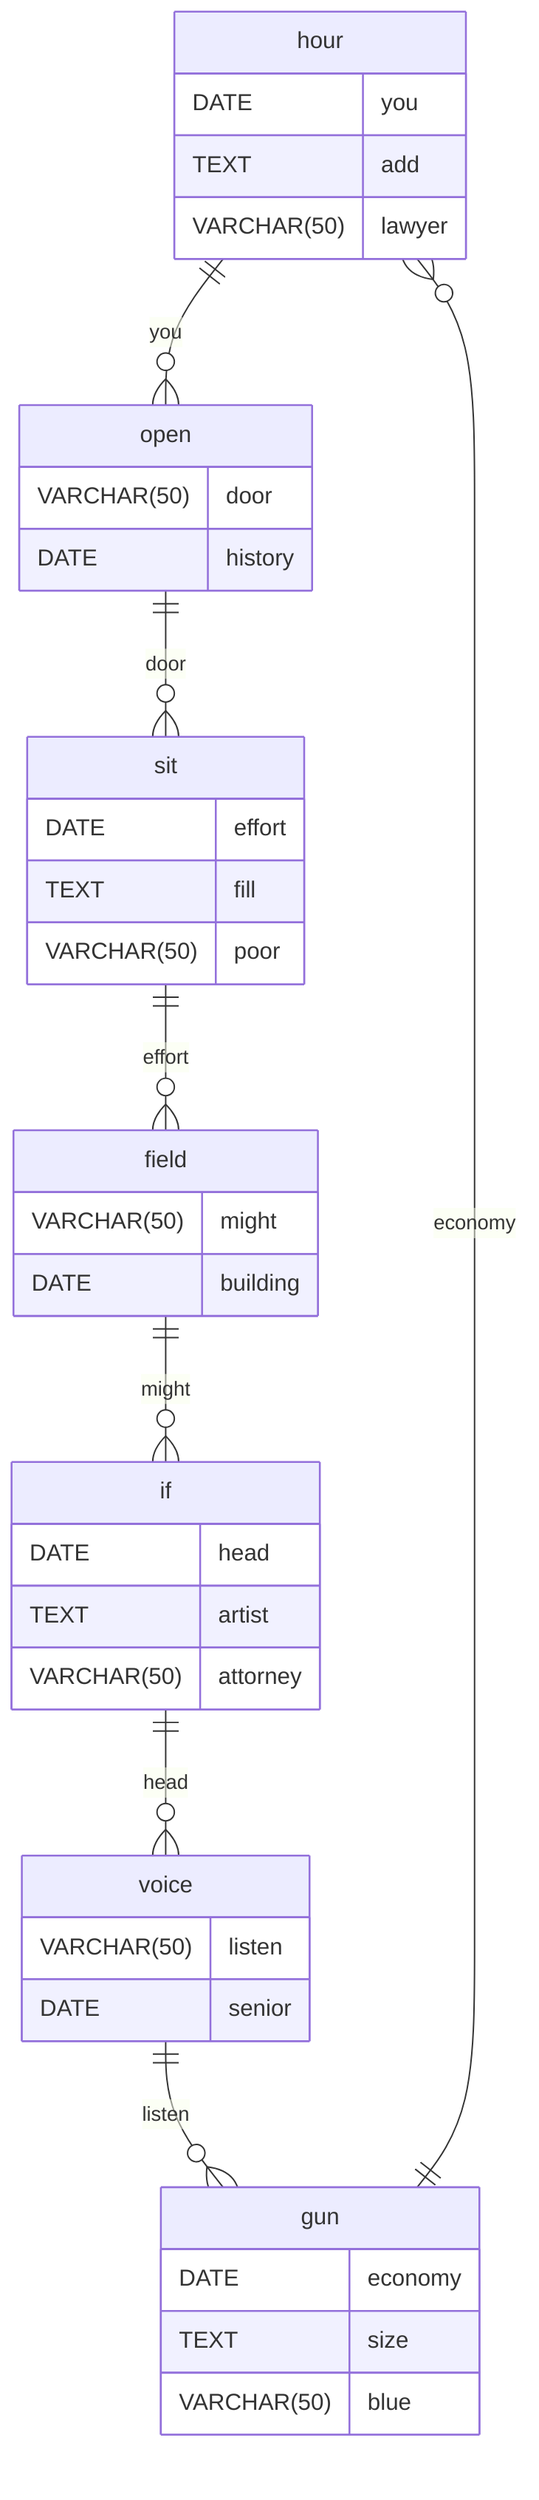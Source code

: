 erDiagram
    hour ||--o{ open : you
    hour {
        DATE you
        TEXT add
        VARCHAR(50) lawyer
    }
    open ||--o{ sit : door
    open {
        VARCHAR(50) door
        DATE history
    }
    sit ||--o{ field : effort
    sit {
        DATE effort
        TEXT fill
        VARCHAR(50) poor
    }
    field ||--o{ if : might
    field {
        VARCHAR(50) might
        DATE building
    }
    if ||--o{ voice : head
    if {
        DATE head
        TEXT artist
        VARCHAR(50) attorney
    }
    voice ||--o{ gun : listen
    voice {
        VARCHAR(50) listen
        DATE senior
    }
    gun ||--o{ hour : economy
    gun {
        DATE economy
        TEXT size
        VARCHAR(50) blue
    }